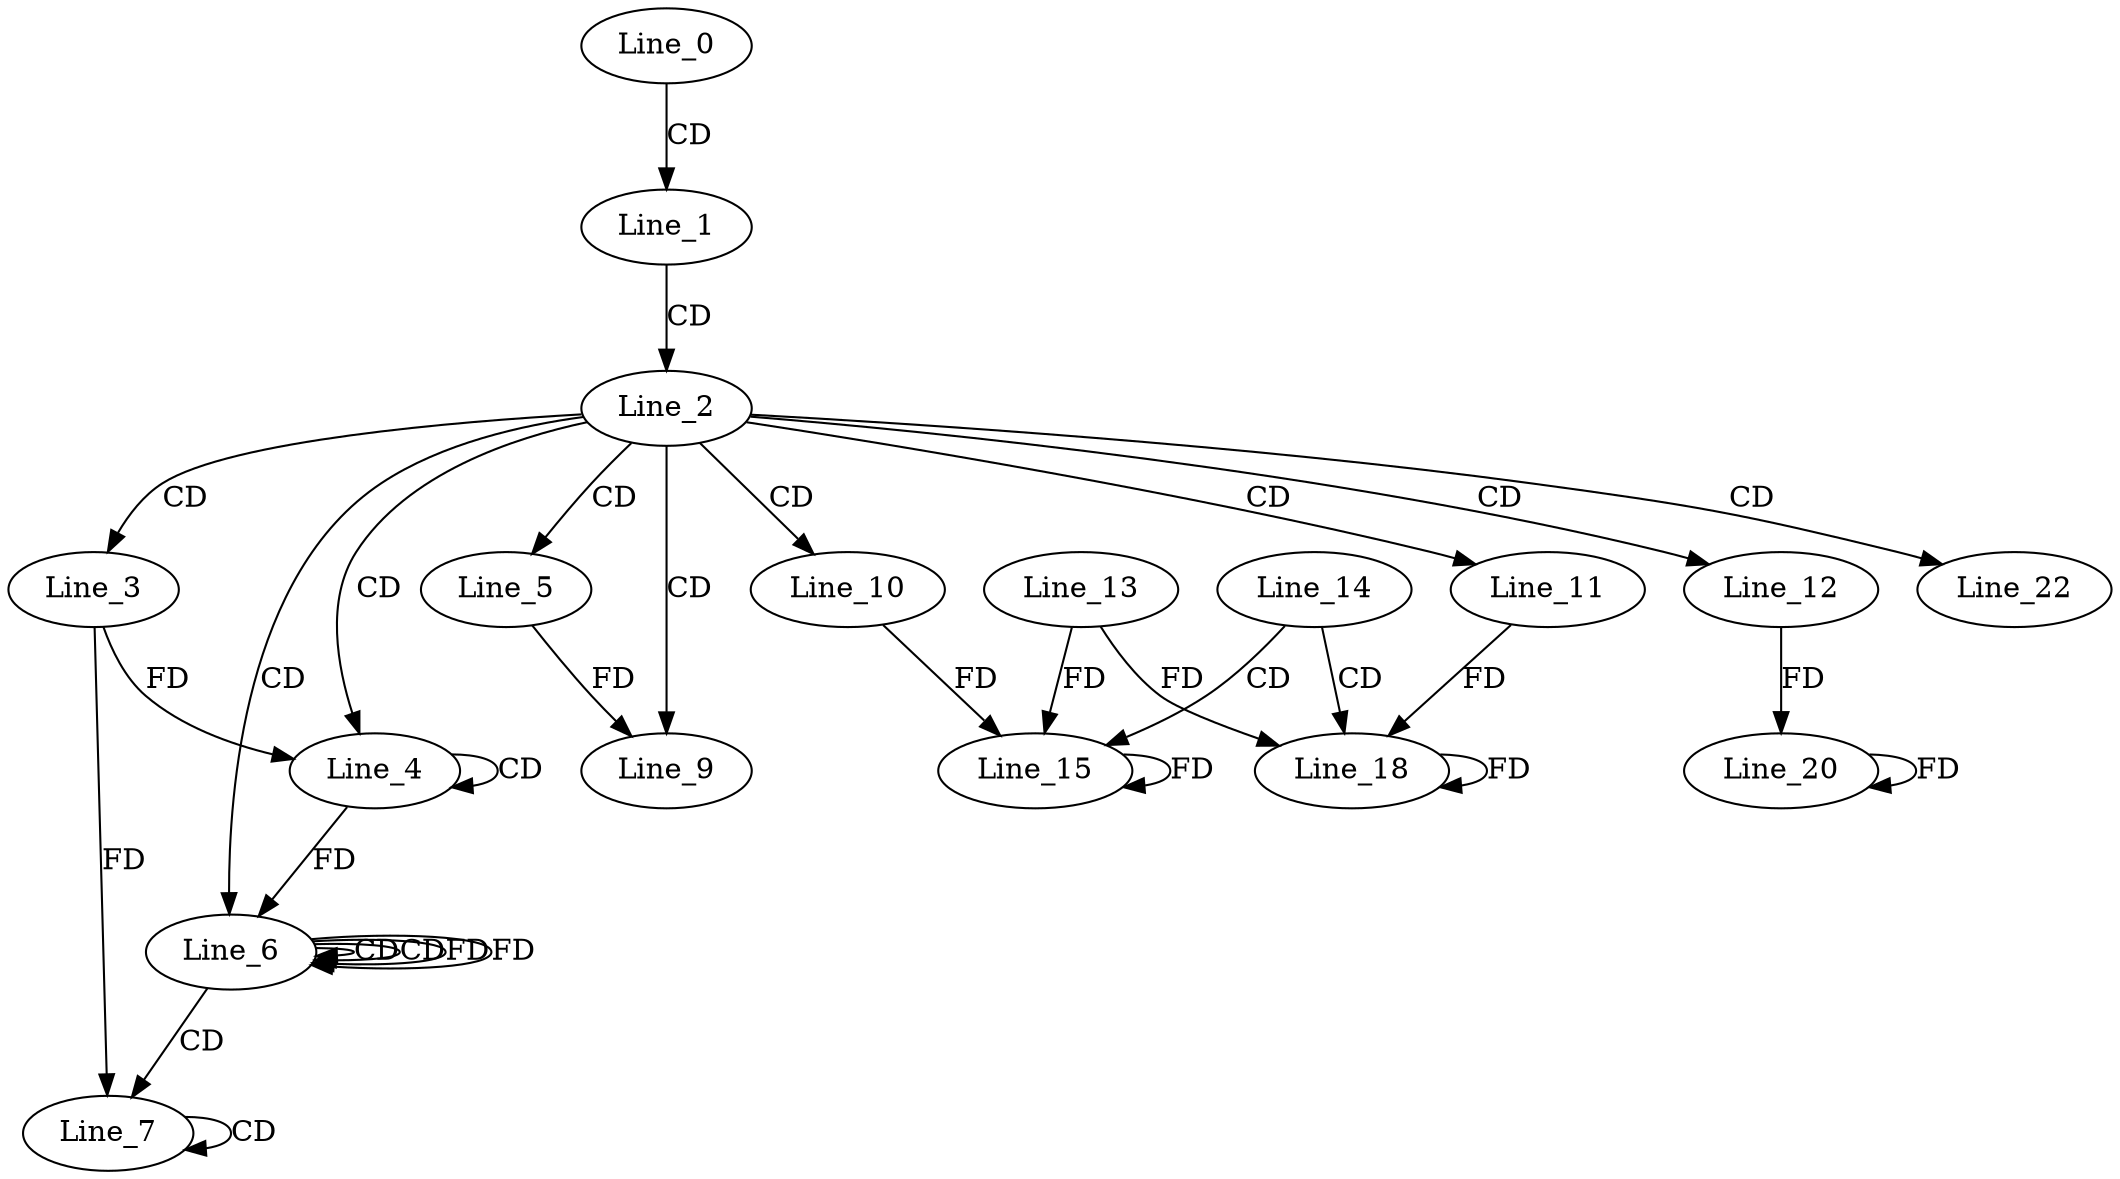 digraph G {
  Line_0;
  Line_1;
  Line_2;
  Line_3;
  Line_4;
  Line_4;
  Line_5;
  Line_6;
  Line_6;
  Line_6;
  Line_7;
  Line_7;
  Line_9;
  Line_10;
  Line_11;
  Line_12;
  Line_14;
  Line_15;
  Line_13;
  Line_18;
  Line_20;
  Line_20;
  Line_22;
  Line_0 -> Line_1 [ label="CD" ];
  Line_1 -> Line_2 [ label="CD" ];
  Line_2 -> Line_3 [ label="CD" ];
  Line_2 -> Line_4 [ label="CD" ];
  Line_4 -> Line_4 [ label="CD" ];
  Line_3 -> Line_4 [ label="FD" ];
  Line_2 -> Line_5 [ label="CD" ];
  Line_2 -> Line_6 [ label="CD" ];
  Line_6 -> Line_6 [ label="CD" ];
  Line_4 -> Line_6 [ label="FD" ];
  Line_6 -> Line_6 [ label="CD" ];
  Line_6 -> Line_6 [ label="FD" ];
  Line_6 -> Line_7 [ label="CD" ];
  Line_7 -> Line_7 [ label="CD" ];
  Line_3 -> Line_7 [ label="FD" ];
  Line_2 -> Line_9 [ label="CD" ];
  Line_5 -> Line_9 [ label="FD" ];
  Line_2 -> Line_10 [ label="CD" ];
  Line_2 -> Line_11 [ label="CD" ];
  Line_2 -> Line_12 [ label="CD" ];
  Line_14 -> Line_15 [ label="CD" ];
  Line_10 -> Line_15 [ label="FD" ];
  Line_15 -> Line_15 [ label="FD" ];
  Line_13 -> Line_15 [ label="FD" ];
  Line_14 -> Line_18 [ label="CD" ];
  Line_11 -> Line_18 [ label="FD" ];
  Line_18 -> Line_18 [ label="FD" ];
  Line_13 -> Line_18 [ label="FD" ];
  Line_12 -> Line_20 [ label="FD" ];
  Line_20 -> Line_20 [ label="FD" ];
  Line_2 -> Line_22 [ label="CD" ];
  Line_6 -> Line_6 [ label="FD" ];
}
